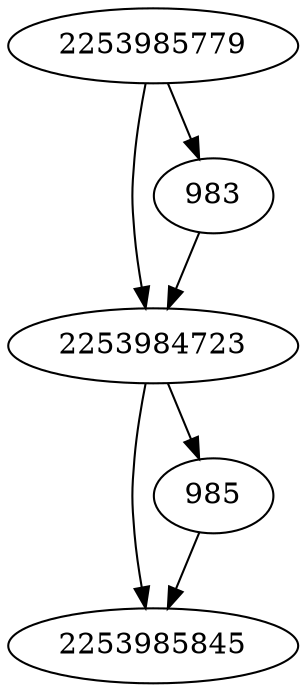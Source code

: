 strict digraph  {
2253985779;
2253984723;
2253985845;
983;
985;
2253985779 -> 983;
2253985779 -> 2253984723;
2253984723 -> 985;
2253984723 -> 2253985845;
983 -> 2253984723;
985 -> 2253985845;
}
